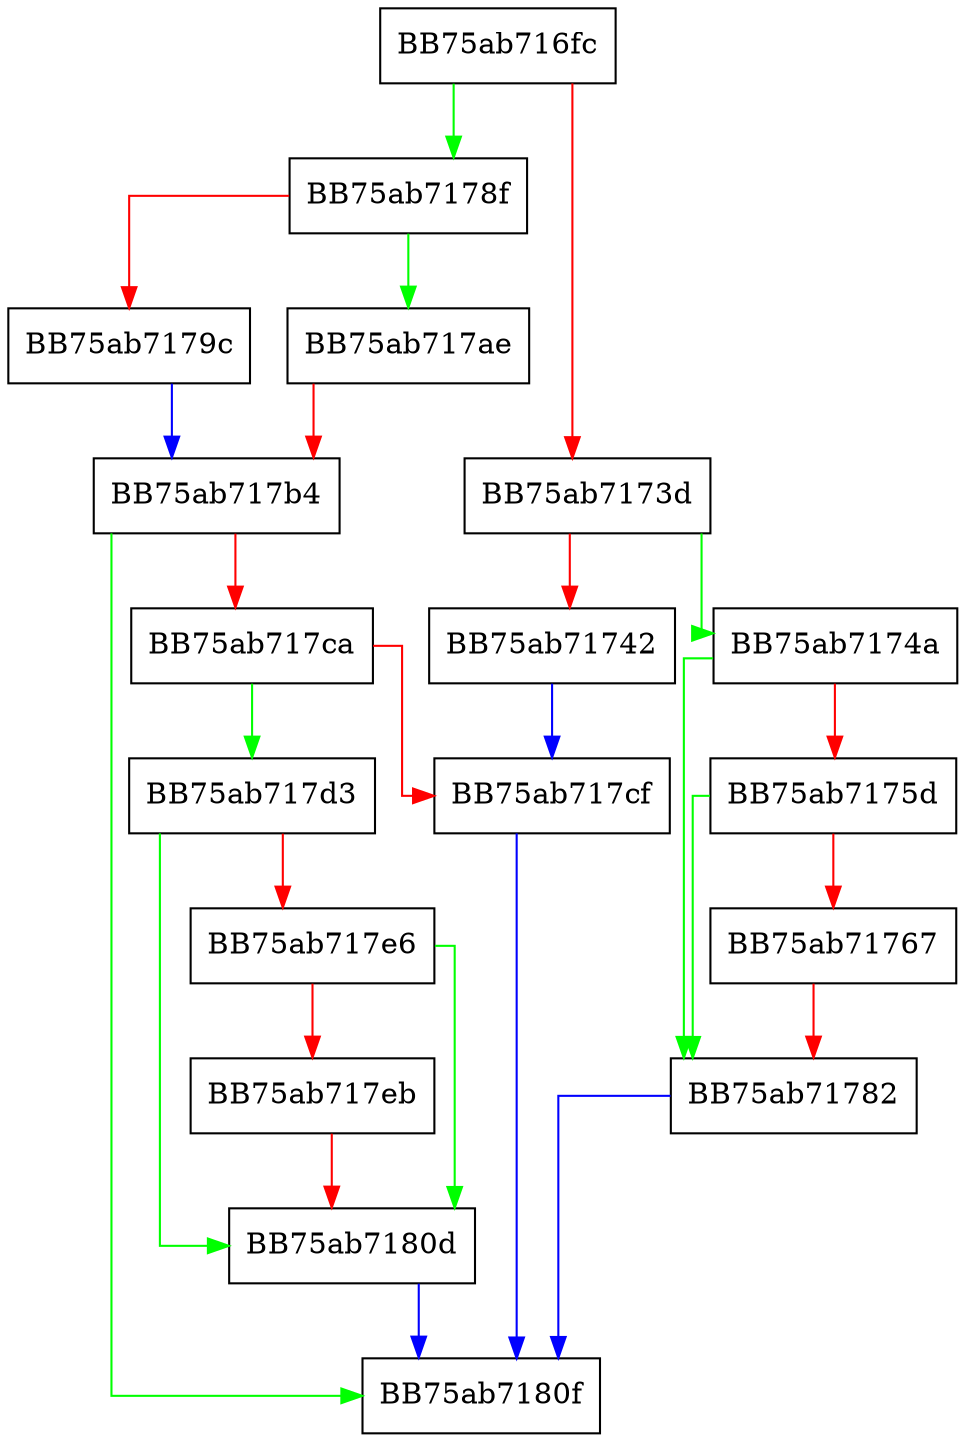 digraph scfnDelRegKey {
  node [shape="box"];
  graph [splines=ortho];
  BB75ab716fc -> BB75ab7178f [color="green"];
  BB75ab716fc -> BB75ab7173d [color="red"];
  BB75ab7173d -> BB75ab7174a [color="green"];
  BB75ab7173d -> BB75ab71742 [color="red"];
  BB75ab71742 -> BB75ab717cf [color="blue"];
  BB75ab7174a -> BB75ab71782 [color="green"];
  BB75ab7174a -> BB75ab7175d [color="red"];
  BB75ab7175d -> BB75ab71782 [color="green"];
  BB75ab7175d -> BB75ab71767 [color="red"];
  BB75ab71767 -> BB75ab71782 [color="red"];
  BB75ab71782 -> BB75ab7180f [color="blue"];
  BB75ab7178f -> BB75ab717ae [color="green"];
  BB75ab7178f -> BB75ab7179c [color="red"];
  BB75ab7179c -> BB75ab717b4 [color="blue"];
  BB75ab717ae -> BB75ab717b4 [color="red"];
  BB75ab717b4 -> BB75ab7180f [color="green"];
  BB75ab717b4 -> BB75ab717ca [color="red"];
  BB75ab717ca -> BB75ab717d3 [color="green"];
  BB75ab717ca -> BB75ab717cf [color="red"];
  BB75ab717cf -> BB75ab7180f [color="blue"];
  BB75ab717d3 -> BB75ab7180d [color="green"];
  BB75ab717d3 -> BB75ab717e6 [color="red"];
  BB75ab717e6 -> BB75ab7180d [color="green"];
  BB75ab717e6 -> BB75ab717eb [color="red"];
  BB75ab717eb -> BB75ab7180d [color="red"];
  BB75ab7180d -> BB75ab7180f [color="blue"];
}
